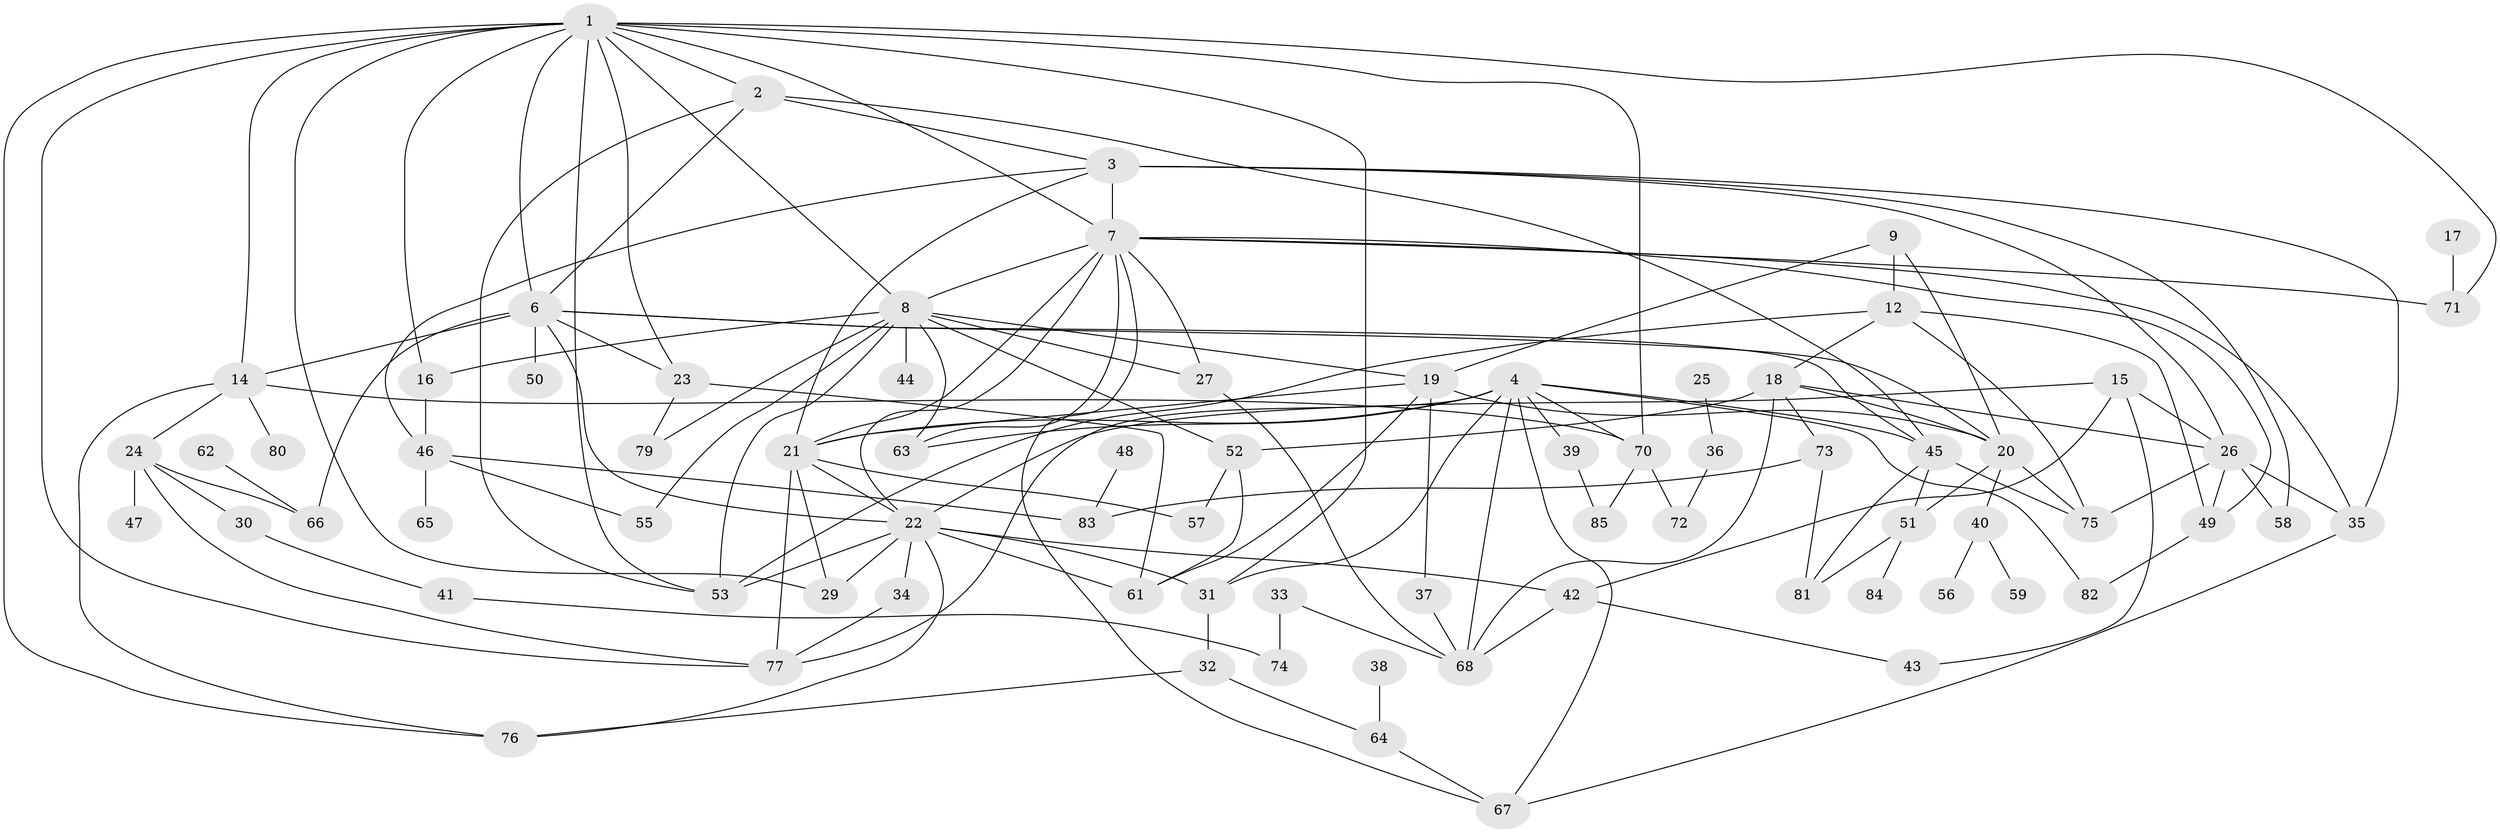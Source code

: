 // original degree distribution, {4: 0.24113475177304963, 2: 0.2198581560283688, 3: 0.19148936170212766, 0: 0.06382978723404255, 6: 0.0851063829787234, 1: 0.1347517730496454, 5: 0.0425531914893617, 9: 0.0070921985815602835, 8: 0.0070921985815602835, 7: 0.0070921985815602835}
// Generated by graph-tools (version 1.1) at 2025/48/03/04/25 22:48:15]
// undirected, 76 vertices, 146 edges
graph export_dot {
  node [color=gray90,style=filled];
  1;
  2;
  3;
  4;
  6;
  7;
  8;
  9;
  12;
  14;
  15;
  16;
  17;
  18;
  19;
  20;
  21;
  22;
  23;
  24;
  25;
  26;
  27;
  29;
  30;
  31;
  32;
  33;
  34;
  35;
  36;
  37;
  38;
  39;
  40;
  41;
  42;
  43;
  44;
  45;
  46;
  47;
  48;
  49;
  50;
  51;
  52;
  53;
  55;
  56;
  57;
  58;
  59;
  61;
  62;
  63;
  64;
  65;
  66;
  67;
  68;
  70;
  71;
  72;
  73;
  74;
  75;
  76;
  77;
  79;
  80;
  81;
  82;
  83;
  84;
  85;
  1 -- 2 [weight=1.0];
  1 -- 6 [weight=1.0];
  1 -- 7 [weight=1.0];
  1 -- 8 [weight=1.0];
  1 -- 14 [weight=1.0];
  1 -- 16 [weight=1.0];
  1 -- 23 [weight=1.0];
  1 -- 29 [weight=1.0];
  1 -- 31 [weight=1.0];
  1 -- 53 [weight=1.0];
  1 -- 70 [weight=1.0];
  1 -- 71 [weight=1.0];
  1 -- 76 [weight=1.0];
  1 -- 77 [weight=1.0];
  2 -- 3 [weight=1.0];
  2 -- 6 [weight=1.0];
  2 -- 45 [weight=1.0];
  2 -- 53 [weight=1.0];
  3 -- 7 [weight=2.0];
  3 -- 21 [weight=1.0];
  3 -- 26 [weight=1.0];
  3 -- 35 [weight=1.0];
  3 -- 46 [weight=2.0];
  3 -- 58 [weight=1.0];
  4 -- 21 [weight=1.0];
  4 -- 31 [weight=1.0];
  4 -- 39 [weight=1.0];
  4 -- 45 [weight=1.0];
  4 -- 63 [weight=1.0];
  4 -- 67 [weight=1.0];
  4 -- 68 [weight=1.0];
  4 -- 70 [weight=1.0];
  4 -- 77 [weight=1.0];
  4 -- 82 [weight=1.0];
  6 -- 14 [weight=2.0];
  6 -- 20 [weight=1.0];
  6 -- 22 [weight=1.0];
  6 -- 23 [weight=1.0];
  6 -- 45 [weight=1.0];
  6 -- 50 [weight=1.0];
  6 -- 66 [weight=1.0];
  7 -- 8 [weight=1.0];
  7 -- 21 [weight=1.0];
  7 -- 22 [weight=1.0];
  7 -- 27 [weight=1.0];
  7 -- 35 [weight=1.0];
  7 -- 49 [weight=1.0];
  7 -- 63 [weight=1.0];
  7 -- 67 [weight=1.0];
  7 -- 71 [weight=1.0];
  8 -- 16 [weight=1.0];
  8 -- 19 [weight=1.0];
  8 -- 27 [weight=1.0];
  8 -- 44 [weight=1.0];
  8 -- 52 [weight=2.0];
  8 -- 53 [weight=1.0];
  8 -- 55 [weight=1.0];
  8 -- 63 [weight=1.0];
  8 -- 79 [weight=1.0];
  9 -- 12 [weight=1.0];
  9 -- 19 [weight=1.0];
  9 -- 20 [weight=1.0];
  12 -- 18 [weight=1.0];
  12 -- 49 [weight=1.0];
  12 -- 53 [weight=1.0];
  12 -- 75 [weight=1.0];
  14 -- 24 [weight=2.0];
  14 -- 70 [weight=1.0];
  14 -- 76 [weight=1.0];
  14 -- 80 [weight=1.0];
  15 -- 22 [weight=1.0];
  15 -- 26 [weight=1.0];
  15 -- 42 [weight=1.0];
  15 -- 43 [weight=1.0];
  16 -- 46 [weight=1.0];
  17 -- 71 [weight=1.0];
  18 -- 20 [weight=1.0];
  18 -- 26 [weight=1.0];
  18 -- 52 [weight=1.0];
  18 -- 68 [weight=1.0];
  18 -- 73 [weight=1.0];
  19 -- 20 [weight=1.0];
  19 -- 21 [weight=1.0];
  19 -- 37 [weight=1.0];
  19 -- 61 [weight=1.0];
  20 -- 40 [weight=1.0];
  20 -- 51 [weight=1.0];
  20 -- 75 [weight=1.0];
  21 -- 22 [weight=1.0];
  21 -- 29 [weight=1.0];
  21 -- 57 [weight=2.0];
  21 -- 77 [weight=2.0];
  22 -- 29 [weight=1.0];
  22 -- 31 [weight=1.0];
  22 -- 34 [weight=1.0];
  22 -- 42 [weight=1.0];
  22 -- 53 [weight=1.0];
  22 -- 61 [weight=1.0];
  22 -- 76 [weight=1.0];
  23 -- 61 [weight=1.0];
  23 -- 79 [weight=1.0];
  24 -- 30 [weight=1.0];
  24 -- 47 [weight=1.0];
  24 -- 66 [weight=1.0];
  24 -- 77 [weight=1.0];
  25 -- 36 [weight=1.0];
  26 -- 35 [weight=1.0];
  26 -- 49 [weight=1.0];
  26 -- 58 [weight=1.0];
  26 -- 75 [weight=1.0];
  27 -- 68 [weight=1.0];
  30 -- 41 [weight=1.0];
  31 -- 32 [weight=1.0];
  32 -- 64 [weight=1.0];
  32 -- 76 [weight=1.0];
  33 -- 68 [weight=1.0];
  33 -- 74 [weight=1.0];
  34 -- 77 [weight=1.0];
  35 -- 67 [weight=1.0];
  36 -- 72 [weight=1.0];
  37 -- 68 [weight=1.0];
  38 -- 64 [weight=1.0];
  39 -- 85 [weight=1.0];
  40 -- 56 [weight=1.0];
  40 -- 59 [weight=1.0];
  41 -- 74 [weight=1.0];
  42 -- 43 [weight=1.0];
  42 -- 68 [weight=1.0];
  45 -- 51 [weight=1.0];
  45 -- 75 [weight=1.0];
  45 -- 81 [weight=1.0];
  46 -- 55 [weight=1.0];
  46 -- 65 [weight=1.0];
  46 -- 83 [weight=1.0];
  48 -- 83 [weight=1.0];
  49 -- 82 [weight=1.0];
  51 -- 81 [weight=1.0];
  51 -- 84 [weight=1.0];
  52 -- 57 [weight=1.0];
  52 -- 61 [weight=1.0];
  62 -- 66 [weight=1.0];
  64 -- 67 [weight=1.0];
  70 -- 72 [weight=1.0];
  70 -- 85 [weight=1.0];
  73 -- 81 [weight=1.0];
  73 -- 83 [weight=1.0];
}
